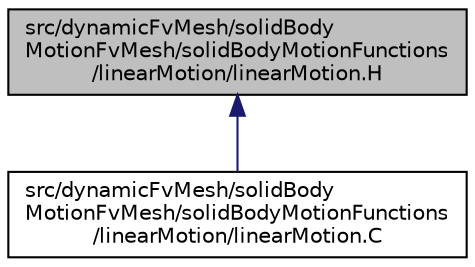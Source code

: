 digraph "src/dynamicFvMesh/solidBodyMotionFvMesh/solidBodyMotionFunctions/linearMotion/linearMotion.H"
{
  bgcolor="transparent";
  edge [fontname="Helvetica",fontsize="10",labelfontname="Helvetica",labelfontsize="10"];
  node [fontname="Helvetica",fontsize="10",shape=record];
  Node1 [label="src/dynamicFvMesh/solidBody\lMotionFvMesh/solidBodyMotionFunctions\l/linearMotion/linearMotion.H",height=0.2,width=0.4,color="black", fillcolor="grey75", style="filled", fontcolor="black"];
  Node1 -> Node2 [dir="back",color="midnightblue",fontsize="10",style="solid",fontname="Helvetica"];
  Node2 [label="src/dynamicFvMesh/solidBody\lMotionFvMesh/solidBodyMotionFunctions\l/linearMotion/linearMotion.C",height=0.2,width=0.4,color="black",URL="$a04882.html"];
}
